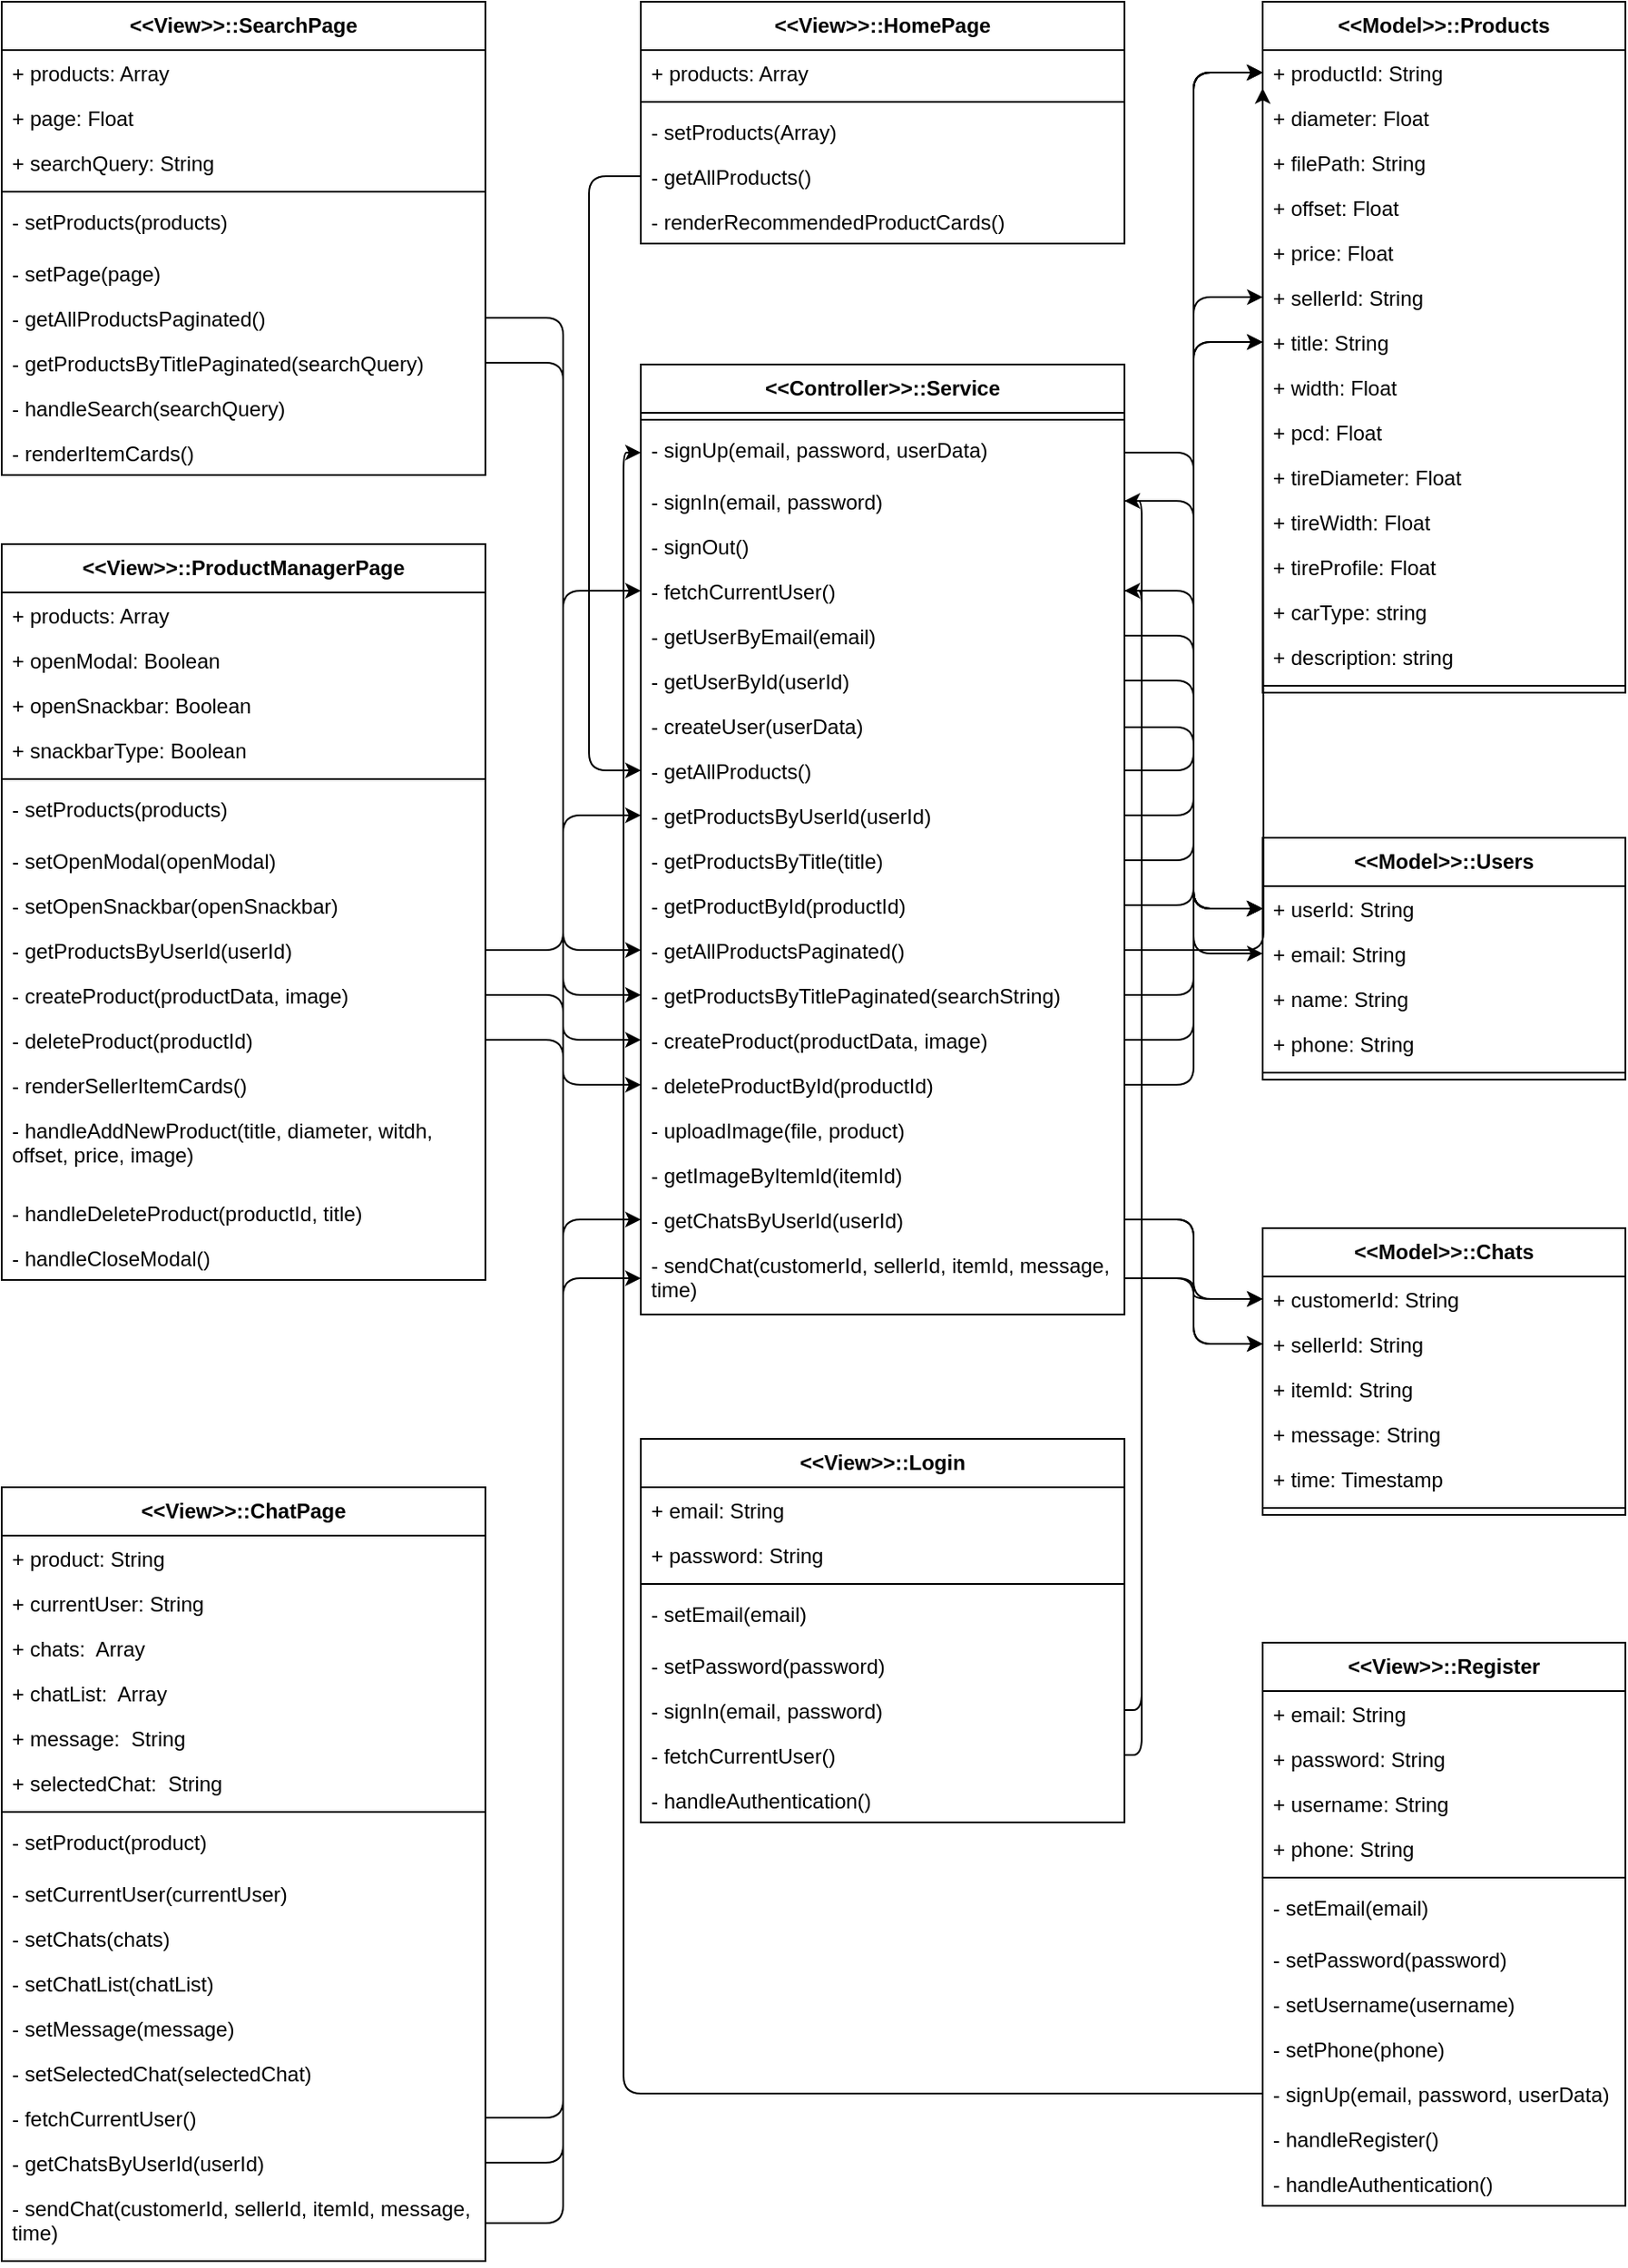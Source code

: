 <mxfile>
    <diagram id="fHHRIxtvxH6AeMiU-91O" name="Page-1">
        <mxGraphModel dx="1317" dy="739" grid="1" gridSize="10" guides="1" tooltips="1" connect="1" arrows="1" fold="1" page="1" pageScale="1" pageWidth="850" pageHeight="1100" math="0" shadow="0">
            <root>
                <mxCell id="0"/>
                <mxCell id="1" parent="0"/>
                <mxCell id="2" value="&lt;&lt;View&gt;&gt;::HomePage" style="swimlane;fontStyle=1;align=center;verticalAlign=top;childLayout=stackLayout;horizontal=1;startSize=28;horizontalStack=0;resizeParent=1;resizeParentMax=0;resizeLast=0;collapsible=1;marginBottom=0;autosize=1;container=1;resizeWidth=1;resizeHeight=1;" vertex="1" parent="1">
                    <mxGeometry x="-440" y="60" width="280" height="140" as="geometry">
                        <mxRectangle x="-810" y="250" width="90" height="26" as="alternateBounds"/>
                    </mxGeometry>
                </mxCell>
                <mxCell id="3" value="+ products: Array" style="text;strokeColor=none;fillColor=none;align=left;verticalAlign=top;spacingLeft=4;spacingRight=4;overflow=hidden;rotatable=0;points=[[0,0.5],[1,0.5]];portConstraint=eastwest;" vertex="1" parent="2">
                    <mxGeometry y="28" width="280" height="26" as="geometry"/>
                </mxCell>
                <mxCell id="4" value="" style="line;strokeWidth=1;fillColor=none;align=left;verticalAlign=middle;spacingTop=-1;spacingLeft=3;spacingRight=3;rotatable=0;labelPosition=right;points=[];portConstraint=eastwest;" vertex="1" parent="2">
                    <mxGeometry y="54" width="280" height="8" as="geometry"/>
                </mxCell>
                <mxCell id="5" value="- setProducts(Array)&#10;" style="text;strokeColor=none;fillColor=none;align=left;verticalAlign=top;spacingLeft=4;spacingRight=4;overflow=hidden;rotatable=0;points=[[0,0.5],[1,0.5]];portConstraint=eastwest;whiteSpace=wrap;imageHeight=24;snapToPoint=0;autosize=0;" vertex="1" parent="2">
                    <mxGeometry y="62" width="280" height="26" as="geometry"/>
                </mxCell>
                <mxCell id="6" value="- getAllProducts()" style="text;strokeColor=none;fillColor=none;align=left;verticalAlign=top;spacingLeft=4;spacingRight=4;overflow=hidden;rotatable=0;points=[[0,0.5],[1,0.5]];portConstraint=eastwest;whiteSpace=wrap;imageHeight=24;snapToPoint=0;autosize=0;" vertex="1" parent="2">
                    <mxGeometry y="88" width="280" height="26" as="geometry"/>
                </mxCell>
                <mxCell id="29" value="- renderRecommendedProductCards()" style="text;strokeColor=none;fillColor=none;align=left;verticalAlign=top;spacingLeft=4;spacingRight=4;overflow=hidden;rotatable=0;points=[[0,0.5],[1,0.5]];portConstraint=eastwest;whiteSpace=wrap;imageHeight=24;snapToPoint=0;autosize=0;" vertex="1" parent="2">
                    <mxGeometry y="114" width="280" height="26" as="geometry"/>
                </mxCell>
                <mxCell id="7" value="&lt;&lt;View&gt;&gt;::SearchPage" style="swimlane;fontStyle=1;align=center;verticalAlign=top;childLayout=stackLayout;horizontal=1;startSize=28;horizontalStack=0;resizeParent=1;resizeParentMax=0;resizeLast=0;collapsible=1;marginBottom=0;autosize=1;container=1;resizeWidth=1;resizeHeight=1;" vertex="1" parent="1">
                    <mxGeometry x="-810" y="60" width="280" height="274" as="geometry">
                        <mxRectangle x="-810" y="250" width="90" height="26" as="alternateBounds"/>
                    </mxGeometry>
                </mxCell>
                <mxCell id="8" value="+ products: Array" style="text;strokeColor=none;fillColor=none;align=left;verticalAlign=top;spacingLeft=4;spacingRight=4;overflow=hidden;rotatable=0;points=[[0,0.5],[1,0.5]];portConstraint=eastwest;" vertex="1" parent="7">
                    <mxGeometry y="28" width="280" height="26" as="geometry"/>
                </mxCell>
                <mxCell id="13" value="+ page: Float" style="text;strokeColor=none;fillColor=none;align=left;verticalAlign=top;spacingLeft=4;spacingRight=4;overflow=hidden;rotatable=0;points=[[0,0.5],[1,0.5]];portConstraint=eastwest;" vertex="1" parent="7">
                    <mxGeometry y="54" width="280" height="26" as="geometry"/>
                </mxCell>
                <mxCell id="14" value="+ searchQuery: String" style="text;strokeColor=none;fillColor=none;align=left;verticalAlign=top;spacingLeft=4;spacingRight=4;overflow=hidden;rotatable=0;points=[[0,0.5],[1,0.5]];portConstraint=eastwest;" vertex="1" parent="7">
                    <mxGeometry y="80" width="280" height="26" as="geometry"/>
                </mxCell>
                <mxCell id="9" value="" style="line;strokeWidth=1;fillColor=none;align=left;verticalAlign=middle;spacingTop=-1;spacingLeft=3;spacingRight=3;rotatable=0;labelPosition=right;points=[];portConstraint=eastwest;" vertex="1" parent="7">
                    <mxGeometry y="106" width="280" height="8" as="geometry"/>
                </mxCell>
                <mxCell id="10" value="- setProducts(products)&#10;" style="text;strokeColor=none;fillColor=none;align=left;verticalAlign=top;spacingLeft=4;spacingRight=4;overflow=hidden;rotatable=0;points=[[0,0.5],[1,0.5]];portConstraint=eastwest;whiteSpace=wrap;imageHeight=24;snapToPoint=0;autosize=0;" vertex="1" parent="7">
                    <mxGeometry y="114" width="280" height="30" as="geometry"/>
                </mxCell>
                <mxCell id="11" value="- setPage(page)" style="text;strokeColor=none;fillColor=none;align=left;verticalAlign=top;spacingLeft=4;spacingRight=4;overflow=hidden;rotatable=0;points=[[0,0.5],[1,0.5]];portConstraint=eastwest;whiteSpace=wrap;imageHeight=24;snapToPoint=0;autosize=0;" vertex="1" parent="7">
                    <mxGeometry y="144" width="280" height="26" as="geometry"/>
                </mxCell>
                <mxCell id="15" value="- getAllProductsPaginated()" style="text;strokeColor=none;fillColor=none;align=left;verticalAlign=top;spacingLeft=4;spacingRight=4;overflow=hidden;rotatable=0;points=[[0,0.5],[1,0.5]];portConstraint=eastwest;whiteSpace=wrap;imageHeight=24;snapToPoint=0;autosize=0;" vertex="1" parent="7">
                    <mxGeometry y="170" width="280" height="26" as="geometry"/>
                </mxCell>
                <mxCell id="17" value="- getProductsByTitlePaginated(searchQuery)" style="text;strokeColor=none;fillColor=none;align=left;verticalAlign=top;spacingLeft=4;spacingRight=4;overflow=hidden;rotatable=0;points=[[0,0.5],[1,0.5]];portConstraint=eastwest;whiteSpace=wrap;imageHeight=24;snapToPoint=0;autosize=0;" vertex="1" parent="7">
                    <mxGeometry y="196" width="280" height="26" as="geometry"/>
                </mxCell>
                <mxCell id="30" value="- handleSearch(searchQuery)" style="text;strokeColor=none;fillColor=none;align=left;verticalAlign=top;spacingLeft=4;spacingRight=4;overflow=hidden;rotatable=0;points=[[0,0.5],[1,0.5]];portConstraint=eastwest;whiteSpace=wrap;imageHeight=24;snapToPoint=0;autosize=0;" vertex="1" parent="7">
                    <mxGeometry y="222" width="280" height="26" as="geometry"/>
                </mxCell>
                <mxCell id="31" value="- renderItemCards()" style="text;strokeColor=none;fillColor=none;align=left;verticalAlign=top;spacingLeft=4;spacingRight=4;overflow=hidden;rotatable=0;points=[[0,0.5],[1,0.5]];portConstraint=eastwest;whiteSpace=wrap;imageHeight=24;snapToPoint=0;autosize=0;" vertex="1" parent="7">
                    <mxGeometry y="248" width="280" height="26" as="geometry"/>
                </mxCell>
                <mxCell id="18" value="&lt;&lt;View&gt;&gt;::ProductManagerPage" style="swimlane;fontStyle=1;align=center;verticalAlign=top;childLayout=stackLayout;horizontal=1;startSize=28;horizontalStack=0;resizeParent=1;resizeParentMax=0;resizeLast=0;collapsible=1;marginBottom=0;autosize=1;container=1;resizeWidth=1;resizeHeight=1;" vertex="1" parent="1">
                    <mxGeometry x="-810" y="374" width="280" height="426" as="geometry">
                        <mxRectangle x="-810" y="250" width="90" height="26" as="alternateBounds"/>
                    </mxGeometry>
                </mxCell>
                <mxCell id="19" value="+ products: Array" style="text;strokeColor=none;fillColor=none;align=left;verticalAlign=top;spacingLeft=4;spacingRight=4;overflow=hidden;rotatable=0;points=[[0,0.5],[1,0.5]];portConstraint=eastwest;" vertex="1" parent="18">
                    <mxGeometry y="28" width="280" height="26" as="geometry"/>
                </mxCell>
                <mxCell id="20" value="+ openModal: Boolean" style="text;strokeColor=none;fillColor=none;align=left;verticalAlign=top;spacingLeft=4;spacingRight=4;overflow=hidden;rotatable=0;points=[[0,0.5],[1,0.5]];portConstraint=eastwest;" vertex="1" parent="18">
                    <mxGeometry y="54" width="280" height="26" as="geometry"/>
                </mxCell>
                <mxCell id="21" value="+ openSnackbar: Boolean" style="text;strokeColor=none;fillColor=none;align=left;verticalAlign=top;spacingLeft=4;spacingRight=4;overflow=hidden;rotatable=0;points=[[0,0.5],[1,0.5]];portConstraint=eastwest;" vertex="1" parent="18">
                    <mxGeometry y="80" width="280" height="26" as="geometry"/>
                </mxCell>
                <mxCell id="28" value="+ snackbarType: Boolean" style="text;strokeColor=none;fillColor=none;align=left;verticalAlign=top;spacingLeft=4;spacingRight=4;overflow=hidden;rotatable=0;points=[[0,0.5],[1,0.5]];portConstraint=eastwest;" vertex="1" parent="18">
                    <mxGeometry y="106" width="280" height="26" as="geometry"/>
                </mxCell>
                <mxCell id="22" value="" style="line;strokeWidth=1;fillColor=none;align=left;verticalAlign=middle;spacingTop=-1;spacingLeft=3;spacingRight=3;rotatable=0;labelPosition=right;points=[];portConstraint=eastwest;" vertex="1" parent="18">
                    <mxGeometry y="132" width="280" height="8" as="geometry"/>
                </mxCell>
                <mxCell id="23" value="- setProducts(products)&#10;" style="text;strokeColor=none;fillColor=none;align=left;verticalAlign=top;spacingLeft=4;spacingRight=4;overflow=hidden;rotatable=0;points=[[0,0.5],[1,0.5]];portConstraint=eastwest;whiteSpace=wrap;imageHeight=24;snapToPoint=0;autosize=0;" vertex="1" parent="18">
                    <mxGeometry y="140" width="280" height="30" as="geometry"/>
                </mxCell>
                <mxCell id="24" value="- setOpenModal(openModal)" style="text;strokeColor=none;fillColor=none;align=left;verticalAlign=top;spacingLeft=4;spacingRight=4;overflow=hidden;rotatable=0;points=[[0,0.5],[1,0.5]];portConstraint=eastwest;whiteSpace=wrap;imageHeight=24;snapToPoint=0;autosize=0;" vertex="1" parent="18">
                    <mxGeometry y="170" width="280" height="26" as="geometry"/>
                </mxCell>
                <mxCell id="25" value="- setOpenSnackbar(openSnackbar)" style="text;strokeColor=none;fillColor=none;align=left;verticalAlign=top;spacingLeft=4;spacingRight=4;overflow=hidden;rotatable=0;points=[[0,0.5],[1,0.5]];portConstraint=eastwest;whiteSpace=wrap;imageHeight=24;snapToPoint=0;autosize=0;" vertex="1" parent="18">
                    <mxGeometry y="196" width="280" height="26" as="geometry"/>
                </mxCell>
                <mxCell id="26" value="- getProductsByUserId(userId)" style="text;strokeColor=none;fillColor=none;align=left;verticalAlign=top;spacingLeft=4;spacingRight=4;overflow=hidden;rotatable=0;points=[[0,0.5],[1,0.5]];portConstraint=eastwest;whiteSpace=wrap;imageHeight=24;snapToPoint=0;autosize=0;" vertex="1" parent="18">
                    <mxGeometry y="222" width="280" height="26" as="geometry"/>
                </mxCell>
                <mxCell id="35" value="- createProduct(productData, image)" style="text;strokeColor=none;fillColor=none;align=left;verticalAlign=top;spacingLeft=4;spacingRight=4;overflow=hidden;rotatable=0;points=[[0,0.5],[1,0.5]];portConstraint=eastwest;whiteSpace=wrap;imageHeight=24;snapToPoint=0;autosize=0;" vertex="1" parent="18">
                    <mxGeometry y="248" width="280" height="26" as="geometry"/>
                </mxCell>
                <mxCell id="36" value="- deleteProduct(productId)" style="text;strokeColor=none;fillColor=none;align=left;verticalAlign=top;spacingLeft=4;spacingRight=4;overflow=hidden;rotatable=0;points=[[0,0.5],[1,0.5]];portConstraint=eastwest;whiteSpace=wrap;imageHeight=24;snapToPoint=0;autosize=0;" vertex="1" parent="18">
                    <mxGeometry y="274" width="280" height="26" as="geometry"/>
                </mxCell>
                <mxCell id="32" value="- renderSellerItemCards()" style="text;strokeColor=none;fillColor=none;align=left;verticalAlign=top;spacingLeft=4;spacingRight=4;overflow=hidden;rotatable=0;points=[[0,0.5],[1,0.5]];portConstraint=eastwest;whiteSpace=wrap;imageHeight=24;snapToPoint=0;autosize=0;" vertex="1" parent="18">
                    <mxGeometry y="300" width="280" height="26" as="geometry"/>
                </mxCell>
                <mxCell id="33" value="- handleAddNewProduct(title, diameter, witdh, offset, price, image)" style="text;strokeColor=none;fillColor=none;align=left;verticalAlign=top;spacingLeft=4;spacingRight=4;overflow=hidden;rotatable=0;points=[[0,0.5],[1,0.5]];portConstraint=eastwest;whiteSpace=wrap;imageHeight=24;snapToPoint=0;autosize=0;" vertex="1" parent="18">
                    <mxGeometry y="326" width="280" height="48" as="geometry"/>
                </mxCell>
                <mxCell id="34" value="- handleDeleteProduct(productId, title)" style="text;strokeColor=none;fillColor=none;align=left;verticalAlign=top;spacingLeft=4;spacingRight=4;overflow=hidden;rotatable=0;points=[[0,0.5],[1,0.5]];portConstraint=eastwest;whiteSpace=wrap;imageHeight=24;snapToPoint=0;autosize=0;" vertex="1" parent="18">
                    <mxGeometry y="374" width="280" height="26" as="geometry"/>
                </mxCell>
                <mxCell id="37" value="- handleCloseModal()" style="text;strokeColor=none;fillColor=none;align=left;verticalAlign=top;spacingLeft=4;spacingRight=4;overflow=hidden;rotatable=0;points=[[0,0.5],[1,0.5]];portConstraint=eastwest;whiteSpace=wrap;imageHeight=24;snapToPoint=0;autosize=0;" vertex="1" parent="18">
                    <mxGeometry y="400" width="280" height="26" as="geometry"/>
                </mxCell>
                <mxCell id="38" value="&lt;&lt;View&gt;&gt;::Login" style="swimlane;fontStyle=1;align=center;verticalAlign=top;childLayout=stackLayout;horizontal=1;startSize=28;horizontalStack=0;resizeParent=1;resizeParentMax=0;resizeLast=0;collapsible=1;marginBottom=0;autosize=1;container=1;resizeWidth=1;resizeHeight=1;" vertex="1" parent="1">
                    <mxGeometry x="-440" y="892" width="280" height="222" as="geometry">
                        <mxRectangle x="-810" y="250" width="90" height="26" as="alternateBounds"/>
                    </mxGeometry>
                </mxCell>
                <mxCell id="39" value="+ email: String" style="text;strokeColor=none;fillColor=none;align=left;verticalAlign=top;spacingLeft=4;spacingRight=4;overflow=hidden;rotatable=0;points=[[0,0.5],[1,0.5]];portConstraint=eastwest;" vertex="1" parent="38">
                    <mxGeometry y="28" width="280" height="26" as="geometry"/>
                </mxCell>
                <mxCell id="40" value="+ password: String" style="text;strokeColor=none;fillColor=none;align=left;verticalAlign=top;spacingLeft=4;spacingRight=4;overflow=hidden;rotatable=0;points=[[0,0.5],[1,0.5]];portConstraint=eastwest;" vertex="1" parent="38">
                    <mxGeometry y="54" width="280" height="26" as="geometry"/>
                </mxCell>
                <mxCell id="44" value="" style="line;strokeWidth=1;fillColor=none;align=left;verticalAlign=middle;spacingTop=-1;spacingLeft=3;spacingRight=3;rotatable=0;labelPosition=right;points=[];portConstraint=eastwest;" vertex="1" parent="38">
                    <mxGeometry y="80" width="280" height="8" as="geometry"/>
                </mxCell>
                <mxCell id="45" value="- setEmail(email)&#10;" style="text;strokeColor=none;fillColor=none;align=left;verticalAlign=top;spacingLeft=4;spacingRight=4;overflow=hidden;rotatable=0;points=[[0,0.5],[1,0.5]];portConstraint=eastwest;whiteSpace=wrap;imageHeight=24;snapToPoint=0;autosize=0;" vertex="1" parent="38">
                    <mxGeometry y="88" width="280" height="30" as="geometry"/>
                </mxCell>
                <mxCell id="46" value="- setPassword(password)" style="text;strokeColor=none;fillColor=none;align=left;verticalAlign=top;spacingLeft=4;spacingRight=4;overflow=hidden;rotatable=0;points=[[0,0.5],[1,0.5]];portConstraint=eastwest;whiteSpace=wrap;imageHeight=24;snapToPoint=0;autosize=0;" vertex="1" parent="38">
                    <mxGeometry y="118" width="280" height="26" as="geometry"/>
                </mxCell>
                <mxCell id="47" value="- signIn(email, password)" style="text;strokeColor=none;fillColor=none;align=left;verticalAlign=top;spacingLeft=4;spacingRight=4;overflow=hidden;rotatable=0;points=[[0,0.5],[1,0.5]];portConstraint=eastwest;whiteSpace=wrap;imageHeight=24;snapToPoint=0;autosize=0;" vertex="1" parent="38">
                    <mxGeometry y="144" width="280" height="26" as="geometry"/>
                </mxCell>
                <mxCell id="48" value="- fetchCurrentUser()" style="text;strokeColor=none;fillColor=none;align=left;verticalAlign=top;spacingLeft=4;spacingRight=4;overflow=hidden;rotatable=0;points=[[0,0.5],[1,0.5]];portConstraint=eastwest;whiteSpace=wrap;imageHeight=24;snapToPoint=0;autosize=0;" vertex="1" parent="38">
                    <mxGeometry y="170" width="280" height="26" as="geometry"/>
                </mxCell>
                <mxCell id="49" value="- handleAuthentication()" style="text;strokeColor=none;fillColor=none;align=left;verticalAlign=top;spacingLeft=4;spacingRight=4;overflow=hidden;rotatable=0;points=[[0,0.5],[1,0.5]];portConstraint=eastwest;whiteSpace=wrap;imageHeight=24;snapToPoint=0;autosize=0;" vertex="1" parent="38">
                    <mxGeometry y="196" width="280" height="26" as="geometry"/>
                </mxCell>
                <mxCell id="55" value="&lt;&lt;View&gt;&gt;::Register" style="swimlane;fontStyle=1;align=center;verticalAlign=top;childLayout=stackLayout;horizontal=1;startSize=28;horizontalStack=0;resizeParent=1;resizeParentMax=0;resizeLast=0;collapsible=1;marginBottom=0;autosize=1;container=1;resizeWidth=1;resizeHeight=1;" vertex="1" parent="1">
                    <mxGeometry x="-80" y="1010" width="210" height="326" as="geometry">
                        <mxRectangle x="-810" y="250" width="90" height="26" as="alternateBounds"/>
                    </mxGeometry>
                </mxCell>
                <mxCell id="56" value="+ email: String" style="text;strokeColor=none;fillColor=none;align=left;verticalAlign=top;spacingLeft=4;spacingRight=4;overflow=hidden;rotatable=0;points=[[0,0.5],[1,0.5]];portConstraint=eastwest;" vertex="1" parent="55">
                    <mxGeometry y="28" width="210" height="26" as="geometry"/>
                </mxCell>
                <mxCell id="57" value="+ password: String" style="text;strokeColor=none;fillColor=none;align=left;verticalAlign=top;spacingLeft=4;spacingRight=4;overflow=hidden;rotatable=0;points=[[0,0.5],[1,0.5]];portConstraint=eastwest;" vertex="1" parent="55">
                    <mxGeometry y="54" width="210" height="26" as="geometry"/>
                </mxCell>
                <mxCell id="64" value="+ username: String" style="text;strokeColor=none;fillColor=none;align=left;verticalAlign=top;spacingLeft=4;spacingRight=4;overflow=hidden;rotatable=0;points=[[0,0.5],[1,0.5]];portConstraint=eastwest;" vertex="1" parent="55">
                    <mxGeometry y="80" width="210" height="26" as="geometry"/>
                </mxCell>
                <mxCell id="65" value="+ phone: String" style="text;strokeColor=none;fillColor=none;align=left;verticalAlign=top;spacingLeft=4;spacingRight=4;overflow=hidden;rotatable=0;points=[[0,0.5],[1,0.5]];portConstraint=eastwest;" vertex="1" parent="55">
                    <mxGeometry y="106" width="210" height="26" as="geometry"/>
                </mxCell>
                <mxCell id="58" value="" style="line;strokeWidth=1;fillColor=none;align=left;verticalAlign=middle;spacingTop=-1;spacingLeft=3;spacingRight=3;rotatable=0;labelPosition=right;points=[];portConstraint=eastwest;" vertex="1" parent="55">
                    <mxGeometry y="132" width="210" height="8" as="geometry"/>
                </mxCell>
                <mxCell id="59" value="- setEmail(email)&#10;" style="text;strokeColor=none;fillColor=none;align=left;verticalAlign=top;spacingLeft=4;spacingRight=4;overflow=hidden;rotatable=0;points=[[0,0.5],[1,0.5]];portConstraint=eastwest;whiteSpace=wrap;imageHeight=24;snapToPoint=0;autosize=0;" vertex="1" parent="55">
                    <mxGeometry y="140" width="210" height="30" as="geometry"/>
                </mxCell>
                <mxCell id="60" value="- setPassword(password)" style="text;strokeColor=none;fillColor=none;align=left;verticalAlign=top;spacingLeft=4;spacingRight=4;overflow=hidden;rotatable=0;points=[[0,0.5],[1,0.5]];portConstraint=eastwest;whiteSpace=wrap;imageHeight=24;snapToPoint=0;autosize=0;" vertex="1" parent="55">
                    <mxGeometry y="170" width="210" height="26" as="geometry"/>
                </mxCell>
                <mxCell id="66" value="- setUsername(username)" style="text;strokeColor=none;fillColor=none;align=left;verticalAlign=top;spacingLeft=4;spacingRight=4;overflow=hidden;rotatable=0;points=[[0,0.5],[1,0.5]];portConstraint=eastwest;whiteSpace=wrap;imageHeight=24;snapToPoint=0;autosize=0;" vertex="1" parent="55">
                    <mxGeometry y="196" width="210" height="26" as="geometry"/>
                </mxCell>
                <mxCell id="67" value="- setPhone(phone)" style="text;strokeColor=none;fillColor=none;align=left;verticalAlign=top;spacingLeft=4;spacingRight=4;overflow=hidden;rotatable=0;points=[[0,0.5],[1,0.5]];portConstraint=eastwest;whiteSpace=wrap;imageHeight=24;snapToPoint=0;autosize=0;" vertex="1" parent="55">
                    <mxGeometry y="222" width="210" height="26" as="geometry"/>
                </mxCell>
                <mxCell id="61" value="- signUp(email, password, userData)" style="text;strokeColor=none;fillColor=none;align=left;verticalAlign=top;spacingLeft=4;spacingRight=4;overflow=hidden;rotatable=0;points=[[0,0.5],[1,0.5]];portConstraint=eastwest;whiteSpace=wrap;imageHeight=24;snapToPoint=0;autosize=0;" vertex="1" parent="55">
                    <mxGeometry y="248" width="210" height="26" as="geometry"/>
                </mxCell>
                <mxCell id="62" value="- handleRegister()" style="text;strokeColor=none;fillColor=none;align=left;verticalAlign=top;spacingLeft=4;spacingRight=4;overflow=hidden;rotatable=0;points=[[0,0.5],[1,0.5]];portConstraint=eastwest;whiteSpace=wrap;imageHeight=24;snapToPoint=0;autosize=0;" vertex="1" parent="55">
                    <mxGeometry y="274" width="210" height="26" as="geometry"/>
                </mxCell>
                <mxCell id="63" value="- handleAuthentication()" style="text;strokeColor=none;fillColor=none;align=left;verticalAlign=top;spacingLeft=4;spacingRight=4;overflow=hidden;rotatable=0;points=[[0,0.5],[1,0.5]];portConstraint=eastwest;whiteSpace=wrap;imageHeight=24;snapToPoint=0;autosize=0;" vertex="1" parent="55">
                    <mxGeometry y="300" width="210" height="26" as="geometry"/>
                </mxCell>
                <mxCell id="68" value="&lt;&lt;Controller&gt;&gt;::Service" style="swimlane;fontStyle=1;align=center;verticalAlign=top;childLayout=stackLayout;horizontal=1;startSize=28;horizontalStack=0;resizeParent=1;resizeParentMax=0;resizeLast=0;collapsible=1;marginBottom=0;autosize=1;container=1;resizeWidth=1;resizeHeight=1;" vertex="1" parent="1">
                    <mxGeometry x="-440" y="270" width="280" height="550" as="geometry">
                        <mxRectangle x="-810" y="250" width="90" height="26" as="alternateBounds"/>
                    </mxGeometry>
                </mxCell>
                <mxCell id="74" value="" style="line;strokeWidth=1;fillColor=none;align=left;verticalAlign=middle;spacingTop=-1;spacingLeft=3;spacingRight=3;rotatable=0;labelPosition=right;points=[];portConstraint=eastwest;" vertex="1" parent="68">
                    <mxGeometry y="28" width="280" height="8" as="geometry"/>
                </mxCell>
                <mxCell id="75" value="- signUp(email, password, userData)&#10;" style="text;strokeColor=none;fillColor=none;align=left;verticalAlign=top;spacingLeft=4;spacingRight=4;overflow=hidden;rotatable=0;points=[[0,0.5],[1,0.5]];portConstraint=eastwest;whiteSpace=wrap;imageHeight=24;snapToPoint=0;autosize=0;" vertex="1" parent="68">
                    <mxGeometry y="36" width="280" height="30" as="geometry"/>
                </mxCell>
                <mxCell id="76" value="- signIn(email, password)" style="text;strokeColor=none;fillColor=none;align=left;verticalAlign=top;spacingLeft=4;spacingRight=4;overflow=hidden;rotatable=0;points=[[0,0.5],[1,0.5]];portConstraint=eastwest;whiteSpace=wrap;imageHeight=24;snapToPoint=0;autosize=0;" vertex="1" parent="68">
                    <mxGeometry y="66" width="280" height="26" as="geometry"/>
                </mxCell>
                <mxCell id="77" value="- signOut()" style="text;strokeColor=none;fillColor=none;align=left;verticalAlign=top;spacingLeft=4;spacingRight=4;overflow=hidden;rotatable=0;points=[[0,0.5],[1,0.5]];portConstraint=eastwest;whiteSpace=wrap;imageHeight=24;snapToPoint=0;autosize=0;" vertex="1" parent="68">
                    <mxGeometry y="92" width="280" height="26" as="geometry"/>
                </mxCell>
                <mxCell id="78" value="- fetchCurrentUser()" style="text;strokeColor=none;fillColor=none;align=left;verticalAlign=top;spacingLeft=4;spacingRight=4;overflow=hidden;rotatable=0;points=[[0,0.5],[1,0.5]];portConstraint=eastwest;whiteSpace=wrap;imageHeight=24;snapToPoint=0;autosize=0;" vertex="1" parent="68">
                    <mxGeometry y="118" width="280" height="26" as="geometry"/>
                </mxCell>
                <mxCell id="79" value="- getUserByEmail(email)" style="text;strokeColor=none;fillColor=none;align=left;verticalAlign=top;spacingLeft=4;spacingRight=4;overflow=hidden;rotatable=0;points=[[0,0.5],[1,0.5]];portConstraint=eastwest;whiteSpace=wrap;imageHeight=24;snapToPoint=0;autosize=0;" vertex="1" parent="68">
                    <mxGeometry y="144" width="280" height="26" as="geometry"/>
                </mxCell>
                <mxCell id="80" value="- getUserById(userId)" style="text;strokeColor=none;fillColor=none;align=left;verticalAlign=top;spacingLeft=4;spacingRight=4;overflow=hidden;rotatable=0;points=[[0,0.5],[1,0.5]];portConstraint=eastwest;whiteSpace=wrap;imageHeight=24;snapToPoint=0;autosize=0;" vertex="1" parent="68">
                    <mxGeometry y="170" width="280" height="26" as="geometry"/>
                </mxCell>
                <mxCell id="81" value="- createUser(userData)" style="text;strokeColor=none;fillColor=none;align=left;verticalAlign=top;spacingLeft=4;spacingRight=4;overflow=hidden;rotatable=0;points=[[0,0.5],[1,0.5]];portConstraint=eastwest;whiteSpace=wrap;imageHeight=24;snapToPoint=0;autosize=0;" vertex="1" parent="68">
                    <mxGeometry y="196" width="280" height="26" as="geometry"/>
                </mxCell>
                <mxCell id="82" value="- getAllProducts()" style="text;strokeColor=none;fillColor=none;align=left;verticalAlign=top;spacingLeft=4;spacingRight=4;overflow=hidden;rotatable=0;points=[[0,0.5],[1,0.5]];portConstraint=eastwest;whiteSpace=wrap;imageHeight=24;snapToPoint=0;autosize=0;" vertex="1" parent="68">
                    <mxGeometry y="222" width="280" height="26" as="geometry"/>
                </mxCell>
                <mxCell id="83" value="- getProductsByUserId(userId)" style="text;strokeColor=none;fillColor=none;align=left;verticalAlign=top;spacingLeft=4;spacingRight=4;overflow=hidden;rotatable=0;points=[[0,0.5],[1,0.5]];portConstraint=eastwest;whiteSpace=wrap;imageHeight=24;snapToPoint=0;autosize=0;" vertex="1" parent="68">
                    <mxGeometry y="248" width="280" height="26" as="geometry"/>
                </mxCell>
                <mxCell id="84" value="- getProductsByTitle(title)" style="text;strokeColor=none;fillColor=none;align=left;verticalAlign=top;spacingLeft=4;spacingRight=4;overflow=hidden;rotatable=0;points=[[0,0.5],[1,0.5]];portConstraint=eastwest;whiteSpace=wrap;imageHeight=24;snapToPoint=0;autosize=0;" vertex="1" parent="68">
                    <mxGeometry y="274" width="280" height="26" as="geometry"/>
                </mxCell>
                <mxCell id="85" value="- getProductById(productId)" style="text;strokeColor=none;fillColor=none;align=left;verticalAlign=top;spacingLeft=4;spacingRight=4;overflow=hidden;rotatable=0;points=[[0,0.5],[1,0.5]];portConstraint=eastwest;whiteSpace=wrap;imageHeight=24;snapToPoint=0;autosize=0;" vertex="1" parent="68">
                    <mxGeometry y="300" width="280" height="26" as="geometry"/>
                </mxCell>
                <mxCell id="86" value="- getAllProductsPaginated()" style="text;strokeColor=none;fillColor=none;align=left;verticalAlign=top;spacingLeft=4;spacingRight=4;overflow=hidden;rotatable=0;points=[[0,0.5],[1,0.5]];portConstraint=eastwest;whiteSpace=wrap;imageHeight=24;snapToPoint=0;autosize=0;" vertex="1" parent="68">
                    <mxGeometry y="326" width="280" height="26" as="geometry"/>
                </mxCell>
                <mxCell id="87" value="- getProductsByTitlePaginated(searchString)" style="text;strokeColor=none;fillColor=none;align=left;verticalAlign=top;spacingLeft=4;spacingRight=4;overflow=hidden;rotatable=0;points=[[0,0.5],[1,0.5]];portConstraint=eastwest;whiteSpace=wrap;imageHeight=24;snapToPoint=0;autosize=0;" vertex="1" parent="68">
                    <mxGeometry y="352" width="280" height="26" as="geometry"/>
                </mxCell>
                <mxCell id="88" value="- createProduct(productData, image)" style="text;strokeColor=none;fillColor=none;align=left;verticalAlign=top;spacingLeft=4;spacingRight=4;overflow=hidden;rotatable=0;points=[[0,0.5],[1,0.5]];portConstraint=eastwest;whiteSpace=wrap;imageHeight=24;snapToPoint=0;autosize=0;" vertex="1" parent="68">
                    <mxGeometry y="378" width="280" height="26" as="geometry"/>
                </mxCell>
                <mxCell id="89" value="- deleteProductById(productId)" style="text;strokeColor=none;fillColor=none;align=left;verticalAlign=top;spacingLeft=4;spacingRight=4;overflow=hidden;rotatable=0;points=[[0,0.5],[1,0.5]];portConstraint=eastwest;whiteSpace=wrap;imageHeight=24;snapToPoint=0;autosize=0;" vertex="1" parent="68">
                    <mxGeometry y="404" width="280" height="26" as="geometry"/>
                </mxCell>
                <mxCell id="90" value="- uploadImage(file, product)" style="text;strokeColor=none;fillColor=none;align=left;verticalAlign=top;spacingLeft=4;spacingRight=4;overflow=hidden;rotatable=0;points=[[0,0.5],[1,0.5]];portConstraint=eastwest;whiteSpace=wrap;imageHeight=24;snapToPoint=0;autosize=0;" vertex="1" parent="68">
                    <mxGeometry y="430" width="280" height="26" as="geometry"/>
                </mxCell>
                <mxCell id="91" value="- getImageByItemId(itemId)" style="text;strokeColor=none;fillColor=none;align=left;verticalAlign=top;spacingLeft=4;spacingRight=4;overflow=hidden;rotatable=0;points=[[0,0.5],[1,0.5]];portConstraint=eastwest;whiteSpace=wrap;imageHeight=24;snapToPoint=0;autosize=0;" vertex="1" parent="68">
                    <mxGeometry y="456" width="280" height="26" as="geometry"/>
                </mxCell>
                <mxCell id="125" value="- getChatsByUserId(userId)" style="text;strokeColor=none;fillColor=none;align=left;verticalAlign=top;spacingLeft=4;spacingRight=4;overflow=hidden;rotatable=0;points=[[0,0.5],[1,0.5]];portConstraint=eastwest;whiteSpace=wrap;imageHeight=24;snapToPoint=0;autosize=0;" vertex="1" parent="68">
                    <mxGeometry y="482" width="280" height="26" as="geometry"/>
                </mxCell>
                <mxCell id="162" value="- sendChat(customerId, sellerId, itemId, message, time)" style="text;strokeColor=none;fillColor=none;align=left;verticalAlign=top;spacingLeft=4;spacingRight=4;overflow=hidden;rotatable=0;points=[[0,0.5],[1,0.5]];portConstraint=eastwest;whiteSpace=wrap;imageHeight=24;snapToPoint=0;autosize=0;" vertex="1" parent="68">
                    <mxGeometry y="508" width="280" height="42" as="geometry"/>
                </mxCell>
                <mxCell id="94" value="&lt;&lt;Model&gt;&gt;::Products" style="swimlane;fontStyle=1;align=center;verticalAlign=top;childLayout=stackLayout;horizontal=1;startSize=28;horizontalStack=0;resizeParent=1;resizeParentMax=0;resizeLast=0;collapsible=1;marginBottom=0;autosize=1;container=1;resizeWidth=1;resizeHeight=1;" vertex="1" parent="1">
                    <mxGeometry x="-80" y="60" width="210" height="400" as="geometry">
                        <mxRectangle x="-810" y="250" width="90" height="26" as="alternateBounds"/>
                    </mxGeometry>
                </mxCell>
                <mxCell id="95" value="+ productId: String" style="text;strokeColor=none;fillColor=none;align=left;verticalAlign=top;spacingLeft=4;spacingRight=4;overflow=hidden;rotatable=0;points=[[0,0.5],[1,0.5]];portConstraint=eastwest;" vertex="1" parent="94">
                    <mxGeometry y="28" width="210" height="26" as="geometry"/>
                </mxCell>
                <mxCell id="102" value="+ diameter: Float" style="text;strokeColor=none;fillColor=none;align=left;verticalAlign=top;spacingLeft=4;spacingRight=4;overflow=hidden;rotatable=0;points=[[0,0.5],[1,0.5]];portConstraint=eastwest;" vertex="1" parent="94">
                    <mxGeometry y="54" width="210" height="26" as="geometry"/>
                </mxCell>
                <mxCell id="101" value="+ filePath: String" style="text;strokeColor=none;fillColor=none;align=left;verticalAlign=top;spacingLeft=4;spacingRight=4;overflow=hidden;rotatable=0;points=[[0,0.5],[1,0.5]];portConstraint=eastwest;" vertex="1" parent="94">
                    <mxGeometry y="80" width="210" height="26" as="geometry"/>
                </mxCell>
                <mxCell id="103" value="+ offset: Float" style="text;strokeColor=none;fillColor=none;align=left;verticalAlign=top;spacingLeft=4;spacingRight=4;overflow=hidden;rotatable=0;points=[[0,0.5],[1,0.5]];portConstraint=eastwest;" vertex="1" parent="94">
                    <mxGeometry y="106" width="210" height="26" as="geometry"/>
                </mxCell>
                <mxCell id="104" value="+ price: Float" style="text;strokeColor=none;fillColor=none;align=left;verticalAlign=top;spacingLeft=4;spacingRight=4;overflow=hidden;rotatable=0;points=[[0,0.5],[1,0.5]];portConstraint=eastwest;" vertex="1" parent="94">
                    <mxGeometry y="132" width="210" height="26" as="geometry"/>
                </mxCell>
                <mxCell id="105" value="+ sellerId: String" style="text;strokeColor=none;fillColor=none;align=left;verticalAlign=top;spacingLeft=4;spacingRight=4;overflow=hidden;rotatable=0;points=[[0,0.5],[1,0.5]];portConstraint=eastwest;" vertex="1" parent="94">
                    <mxGeometry y="158" width="210" height="26" as="geometry"/>
                </mxCell>
                <mxCell id="106" value="+ title: String" style="text;strokeColor=none;fillColor=none;align=left;verticalAlign=top;spacingLeft=4;spacingRight=4;overflow=hidden;rotatable=0;points=[[0,0.5],[1,0.5]];portConstraint=eastwest;" vertex="1" parent="94">
                    <mxGeometry y="184" width="210" height="26" as="geometry"/>
                </mxCell>
                <mxCell id="107" value="+ width: Float" style="text;strokeColor=none;fillColor=none;align=left;verticalAlign=top;spacingLeft=4;spacingRight=4;overflow=hidden;rotatable=0;points=[[0,0.5],[1,0.5]];portConstraint=eastwest;" vertex="1" parent="94">
                    <mxGeometry y="210" width="210" height="26" as="geometry"/>
                </mxCell>
                <mxCell id="145" value="+ pcd: Float" style="text;strokeColor=none;fillColor=none;align=left;verticalAlign=top;spacingLeft=4;spacingRight=4;overflow=hidden;rotatable=0;points=[[0,0.5],[1,0.5]];portConstraint=eastwest;" vertex="1" parent="94">
                    <mxGeometry y="236" width="210" height="26" as="geometry"/>
                </mxCell>
                <mxCell id="146" value="+ tireDiameter: Float" style="text;strokeColor=none;fillColor=none;align=left;verticalAlign=top;spacingLeft=4;spacingRight=4;overflow=hidden;rotatable=0;points=[[0,0.5],[1,0.5]];portConstraint=eastwest;" vertex="1" parent="94">
                    <mxGeometry y="262" width="210" height="26" as="geometry"/>
                </mxCell>
                <mxCell id="147" value="+ tireWidth: Float" style="text;strokeColor=none;fillColor=none;align=left;verticalAlign=top;spacingLeft=4;spacingRight=4;overflow=hidden;rotatable=0;points=[[0,0.5],[1,0.5]];portConstraint=eastwest;" vertex="1" parent="94">
                    <mxGeometry y="288" width="210" height="26" as="geometry"/>
                </mxCell>
                <mxCell id="148" value="+ tireProfile: Float" style="text;strokeColor=none;fillColor=none;align=left;verticalAlign=top;spacingLeft=4;spacingRight=4;overflow=hidden;rotatable=0;points=[[0,0.5],[1,0.5]];portConstraint=eastwest;" vertex="1" parent="94">
                    <mxGeometry y="314" width="210" height="26" as="geometry"/>
                </mxCell>
                <mxCell id="149" value="+ carType: string" style="text;strokeColor=none;fillColor=none;align=left;verticalAlign=top;spacingLeft=4;spacingRight=4;overflow=hidden;rotatable=0;points=[[0,0.5],[1,0.5]];portConstraint=eastwest;" vertex="1" parent="94">
                    <mxGeometry y="340" width="210" height="26" as="geometry"/>
                </mxCell>
                <mxCell id="154" value="+ description: string" style="text;strokeColor=none;fillColor=none;align=left;verticalAlign=top;spacingLeft=4;spacingRight=4;overflow=hidden;rotatable=0;points=[[0,0.5],[1,0.5]];portConstraint=eastwest;" vertex="1" parent="94">
                    <mxGeometry y="366" width="210" height="26" as="geometry"/>
                </mxCell>
                <mxCell id="96" value="" style="line;strokeWidth=1;fillColor=none;align=left;verticalAlign=middle;spacingTop=-1;spacingLeft=3;spacingRight=3;rotatable=0;labelPosition=right;points=[];portConstraint=eastwest;" vertex="1" parent="94">
                    <mxGeometry y="392" width="210" height="8" as="geometry"/>
                </mxCell>
                <mxCell id="108" value="&lt;&lt;Model&gt;&gt;::Users" style="swimlane;fontStyle=1;align=center;verticalAlign=top;childLayout=stackLayout;horizontal=1;startSize=28;horizontalStack=0;resizeParent=1;resizeParentMax=0;resizeLast=0;collapsible=1;marginBottom=0;autosize=1;container=1;resizeWidth=1;resizeHeight=1;" vertex="1" parent="1">
                    <mxGeometry x="-80" y="544" width="210" height="140" as="geometry">
                        <mxRectangle x="-810" y="250" width="90" height="26" as="alternateBounds"/>
                    </mxGeometry>
                </mxCell>
                <mxCell id="112" value="+ userId: String" style="text;strokeColor=none;fillColor=none;align=left;verticalAlign=top;spacingLeft=4;spacingRight=4;overflow=hidden;rotatable=0;points=[[0,0.5],[1,0.5]];portConstraint=eastwest;" vertex="1" parent="108">
                    <mxGeometry y="28" width="210" height="26" as="geometry"/>
                </mxCell>
                <mxCell id="109" value="+ email: String" style="text;strokeColor=none;fillColor=none;align=left;verticalAlign=top;spacingLeft=4;spacingRight=4;overflow=hidden;rotatable=0;points=[[0,0.5],[1,0.5]];portConstraint=eastwest;" vertex="1" parent="108">
                    <mxGeometry y="54" width="210" height="26" as="geometry"/>
                </mxCell>
                <mxCell id="110" value="+ name: String" style="text;strokeColor=none;fillColor=none;align=left;verticalAlign=top;spacingLeft=4;spacingRight=4;overflow=hidden;rotatable=0;points=[[0,0.5],[1,0.5]];portConstraint=eastwest;" vertex="1" parent="108">
                    <mxGeometry y="80" width="210" height="26" as="geometry"/>
                </mxCell>
                <mxCell id="111" value="+ phone: String" style="text;strokeColor=none;fillColor=none;align=left;verticalAlign=top;spacingLeft=4;spacingRight=4;overflow=hidden;rotatable=0;points=[[0,0.5],[1,0.5]];portConstraint=eastwest;" vertex="1" parent="108">
                    <mxGeometry y="106" width="210" height="26" as="geometry"/>
                </mxCell>
                <mxCell id="117" value="" style="line;strokeWidth=1;fillColor=none;align=left;verticalAlign=middle;spacingTop=-1;spacingLeft=3;spacingRight=3;rotatable=0;labelPosition=right;points=[];portConstraint=eastwest;" vertex="1" parent="108">
                    <mxGeometry y="132" width="210" height="8" as="geometry"/>
                </mxCell>
                <mxCell id="118" value="&lt;&lt;Model&gt;&gt;::Chats" style="swimlane;fontStyle=1;align=center;verticalAlign=top;childLayout=stackLayout;horizontal=1;startSize=28;horizontalStack=0;resizeParent=1;resizeParentMax=0;resizeLast=0;collapsible=1;marginBottom=0;autosize=1;container=1;resizeWidth=1;resizeHeight=1;" vertex="1" parent="1">
                    <mxGeometry x="-80" y="770" width="210" height="166" as="geometry">
                        <mxRectangle x="-810" y="250" width="90" height="26" as="alternateBounds"/>
                    </mxGeometry>
                </mxCell>
                <mxCell id="119" value="+ customerId: String" style="text;strokeColor=none;fillColor=none;align=left;verticalAlign=top;spacingLeft=4;spacingRight=4;overflow=hidden;rotatable=0;points=[[0,0.5],[1,0.5]];portConstraint=eastwest;" vertex="1" parent="118">
                    <mxGeometry y="28" width="210" height="26" as="geometry"/>
                </mxCell>
                <mxCell id="120" value="+ sellerId: String" style="text;strokeColor=none;fillColor=none;align=left;verticalAlign=top;spacingLeft=4;spacingRight=4;overflow=hidden;rotatable=0;points=[[0,0.5],[1,0.5]];portConstraint=eastwest;" vertex="1" parent="118">
                    <mxGeometry y="54" width="210" height="26" as="geometry"/>
                </mxCell>
                <mxCell id="124" value="+ itemId: String" style="text;strokeColor=none;fillColor=none;align=left;verticalAlign=top;spacingLeft=4;spacingRight=4;overflow=hidden;rotatable=0;points=[[0,0.5],[1,0.5]];portConstraint=eastwest;" vertex="1" parent="118">
                    <mxGeometry y="80" width="210" height="26" as="geometry"/>
                </mxCell>
                <mxCell id="121" value="+ message: String" style="text;strokeColor=none;fillColor=none;align=left;verticalAlign=top;spacingLeft=4;spacingRight=4;overflow=hidden;rotatable=0;points=[[0,0.5],[1,0.5]];portConstraint=eastwest;" vertex="1" parent="118">
                    <mxGeometry y="106" width="210" height="26" as="geometry"/>
                </mxCell>
                <mxCell id="122" value="+ time: Timestamp" style="text;strokeColor=none;fillColor=none;align=left;verticalAlign=top;spacingLeft=4;spacingRight=4;overflow=hidden;rotatable=0;points=[[0,0.5],[1,0.5]];portConstraint=eastwest;" vertex="1" parent="118">
                    <mxGeometry y="132" width="210" height="26" as="geometry"/>
                </mxCell>
                <mxCell id="123" value="" style="line;strokeWidth=1;fillColor=none;align=left;verticalAlign=middle;spacingTop=-1;spacingLeft=3;spacingRight=3;rotatable=0;labelPosition=right;points=[];portConstraint=eastwest;" vertex="1" parent="118">
                    <mxGeometry y="158" width="210" height="8" as="geometry"/>
                </mxCell>
                <mxCell id="126" value="&lt;&lt;View&gt;&gt;::ChatPage" style="swimlane;fontStyle=1;align=center;verticalAlign=top;childLayout=stackLayout;horizontal=1;startSize=28;horizontalStack=0;resizeParent=1;resizeParentMax=0;resizeLast=0;collapsible=1;marginBottom=0;autosize=1;container=1;resizeWidth=1;resizeHeight=1;" vertex="1" parent="1">
                    <mxGeometry x="-810" y="920" width="280" height="448" as="geometry">
                        <mxRectangle x="-810" y="250" width="90" height="26" as="alternateBounds"/>
                    </mxGeometry>
                </mxCell>
                <mxCell id="127" value="+ product: String" style="text;strokeColor=none;fillColor=none;align=left;verticalAlign=top;spacingLeft=4;spacingRight=4;overflow=hidden;rotatable=0;points=[[0,0.5],[1,0.5]];portConstraint=eastwest;" vertex="1" parent="126">
                    <mxGeometry y="28" width="280" height="26" as="geometry"/>
                </mxCell>
                <mxCell id="135" value="+ currentUser: String" style="text;strokeColor=none;fillColor=none;align=left;verticalAlign=top;spacingLeft=4;spacingRight=4;overflow=hidden;rotatable=0;points=[[0,0.5],[1,0.5]];portConstraint=eastwest;" vertex="1" parent="126">
                    <mxGeometry y="54" width="280" height="26" as="geometry"/>
                </mxCell>
                <mxCell id="128" value="+ chats:  Array" style="text;strokeColor=none;fillColor=none;align=left;verticalAlign=top;spacingLeft=4;spacingRight=4;overflow=hidden;rotatable=0;points=[[0,0.5],[1,0.5]];portConstraint=eastwest;" vertex="1" parent="126">
                    <mxGeometry y="80" width="280" height="26" as="geometry"/>
                </mxCell>
                <mxCell id="137" value="+ chatList:  Array" style="text;strokeColor=none;fillColor=none;align=left;verticalAlign=top;spacingLeft=4;spacingRight=4;overflow=hidden;rotatable=0;points=[[0,0.5],[1,0.5]];portConstraint=eastwest;" vertex="1" parent="126">
                    <mxGeometry y="106" width="280" height="26" as="geometry"/>
                </mxCell>
                <mxCell id="138" value="+ message:  String" style="text;strokeColor=none;fillColor=none;align=left;verticalAlign=top;spacingLeft=4;spacingRight=4;overflow=hidden;rotatable=0;points=[[0,0.5],[1,0.5]];portConstraint=eastwest;" vertex="1" parent="126">
                    <mxGeometry y="132" width="280" height="26" as="geometry"/>
                </mxCell>
                <mxCell id="139" value="+ selectedChat:  String" style="text;strokeColor=none;fillColor=none;align=left;verticalAlign=top;spacingLeft=4;spacingRight=4;overflow=hidden;rotatable=0;points=[[0,0.5],[1,0.5]];portConstraint=eastwest;" vertex="1" parent="126">
                    <mxGeometry y="158" width="280" height="26" as="geometry"/>
                </mxCell>
                <mxCell id="129" value="" style="line;strokeWidth=1;fillColor=none;align=left;verticalAlign=middle;spacingTop=-1;spacingLeft=3;spacingRight=3;rotatable=0;labelPosition=right;points=[];portConstraint=eastwest;" vertex="1" parent="126">
                    <mxGeometry y="184" width="280" height="8" as="geometry"/>
                </mxCell>
                <mxCell id="130" value="- setProduct(product)&#10;" style="text;strokeColor=none;fillColor=none;align=left;verticalAlign=top;spacingLeft=4;spacingRight=4;overflow=hidden;rotatable=0;points=[[0,0.5],[1,0.5]];portConstraint=eastwest;whiteSpace=wrap;imageHeight=24;snapToPoint=0;autosize=0;" vertex="1" parent="126">
                    <mxGeometry y="192" width="280" height="30" as="geometry"/>
                </mxCell>
                <mxCell id="131" value="- setCurrentUser(currentUser)" style="text;strokeColor=none;fillColor=none;align=left;verticalAlign=top;spacingLeft=4;spacingRight=4;overflow=hidden;rotatable=0;points=[[0,0.5],[1,0.5]];portConstraint=eastwest;whiteSpace=wrap;imageHeight=24;snapToPoint=0;autosize=0;" vertex="1" parent="126">
                    <mxGeometry y="222" width="280" height="26" as="geometry"/>
                </mxCell>
                <mxCell id="140" value="- setChats(chats)" style="text;strokeColor=none;fillColor=none;align=left;verticalAlign=top;spacingLeft=4;spacingRight=4;overflow=hidden;rotatable=0;points=[[0,0.5],[1,0.5]];portConstraint=eastwest;whiteSpace=wrap;imageHeight=24;snapToPoint=0;autosize=0;" vertex="1" parent="126">
                    <mxGeometry y="248" width="280" height="26" as="geometry"/>
                </mxCell>
                <mxCell id="141" value="- setChatList(chatList)" style="text;strokeColor=none;fillColor=none;align=left;verticalAlign=top;spacingLeft=4;spacingRight=4;overflow=hidden;rotatable=0;points=[[0,0.5],[1,0.5]];portConstraint=eastwest;whiteSpace=wrap;imageHeight=24;snapToPoint=0;autosize=0;" vertex="1" parent="126">
                    <mxGeometry y="274" width="280" height="26" as="geometry"/>
                </mxCell>
                <mxCell id="142" value="- setMessage(message)" style="text;strokeColor=none;fillColor=none;align=left;verticalAlign=top;spacingLeft=4;spacingRight=4;overflow=hidden;rotatable=0;points=[[0,0.5],[1,0.5]];portConstraint=eastwest;whiteSpace=wrap;imageHeight=24;snapToPoint=0;autosize=0;" vertex="1" parent="126">
                    <mxGeometry y="300" width="280" height="26" as="geometry"/>
                </mxCell>
                <mxCell id="143" value="- setSelectedChat(selectedChat)" style="text;strokeColor=none;fillColor=none;align=left;verticalAlign=top;spacingLeft=4;spacingRight=4;overflow=hidden;rotatable=0;points=[[0,0.5],[1,0.5]];portConstraint=eastwest;whiteSpace=wrap;imageHeight=24;snapToPoint=0;autosize=0;" vertex="1" parent="126">
                    <mxGeometry y="326" width="280" height="26" as="geometry"/>
                </mxCell>
                <mxCell id="133" value="- fetchCurrentUser()" style="text;strokeColor=none;fillColor=none;align=left;verticalAlign=top;spacingLeft=4;spacingRight=4;overflow=hidden;rotatable=0;points=[[0,0.5],[1,0.5]];portConstraint=eastwest;whiteSpace=wrap;imageHeight=24;snapToPoint=0;autosize=0;" vertex="1" parent="126">
                    <mxGeometry y="352" width="280" height="26" as="geometry"/>
                </mxCell>
                <mxCell id="134" value="- getChatsByUserId(userId)" style="text;strokeColor=none;fillColor=none;align=left;verticalAlign=top;spacingLeft=4;spacingRight=4;overflow=hidden;rotatable=0;points=[[0,0.5],[1,0.5]];portConstraint=eastwest;whiteSpace=wrap;imageHeight=24;snapToPoint=0;autosize=0;" vertex="1" parent="126">
                    <mxGeometry y="378" width="280" height="26" as="geometry"/>
                </mxCell>
                <mxCell id="144" value="- sendChat(customerId, sellerId, itemId, message, time)" style="text;strokeColor=none;fillColor=none;align=left;verticalAlign=top;spacingLeft=4;spacingRight=4;overflow=hidden;rotatable=0;points=[[0,0.5],[1,0.5]];portConstraint=eastwest;whiteSpace=wrap;imageHeight=24;snapToPoint=0;autosize=0;" vertex="1" parent="126">
                    <mxGeometry y="404" width="280" height="44" as="geometry"/>
                </mxCell>
                <mxCell id="153" style="edgeStyle=orthogonalEdgeStyle;html=1;exitX=0;exitY=0.5;exitDx=0;exitDy=0;entryX=0;entryY=0.5;entryDx=0;entryDy=0;" edge="1" parent="1" source="6" target="82">
                    <mxGeometry relative="1" as="geometry">
                        <Array as="points">
                            <mxPoint x="-470" y="161"/>
                            <mxPoint x="-470" y="505"/>
                        </Array>
                    </mxGeometry>
                </mxCell>
                <mxCell id="155" style="edgeStyle=orthogonalEdgeStyle;html=1;exitX=1;exitY=0.5;exitDx=0;exitDy=0;" edge="1" parent="1" source="15" target="86">
                    <mxGeometry relative="1" as="geometry"/>
                </mxCell>
                <mxCell id="156" style="edgeStyle=orthogonalEdgeStyle;html=1;exitX=1;exitY=0.5;exitDx=0;exitDy=0;" edge="1" parent="1" source="17" target="87">
                    <mxGeometry relative="1" as="geometry"/>
                </mxCell>
                <mxCell id="157" style="edgeStyle=orthogonalEdgeStyle;html=1;exitX=1;exitY=0.5;exitDx=0;exitDy=0;" edge="1" parent="1" source="26" target="83">
                    <mxGeometry relative="1" as="geometry"/>
                </mxCell>
                <mxCell id="158" style="edgeStyle=orthogonalEdgeStyle;html=1;exitX=1;exitY=0.5;exitDx=0;exitDy=0;" edge="1" parent="1" source="35" target="88">
                    <mxGeometry relative="1" as="geometry"/>
                </mxCell>
                <mxCell id="159" style="edgeStyle=orthogonalEdgeStyle;html=1;exitX=1;exitY=0.5;exitDx=0;exitDy=0;" edge="1" parent="1" source="36" target="89">
                    <mxGeometry relative="1" as="geometry"/>
                </mxCell>
                <mxCell id="160" style="edgeStyle=orthogonalEdgeStyle;html=1;exitX=1;exitY=0.5;exitDx=0;exitDy=0;entryX=0;entryY=0.5;entryDx=0;entryDy=0;" edge="1" parent="1" source="133" target="78">
                    <mxGeometry relative="1" as="geometry"/>
                </mxCell>
                <mxCell id="161" style="edgeStyle=orthogonalEdgeStyle;html=1;exitX=1;exitY=0.5;exitDx=0;exitDy=0;" edge="1" parent="1" source="134" target="125">
                    <mxGeometry relative="1" as="geometry"/>
                </mxCell>
                <mxCell id="163" style="edgeStyle=orthogonalEdgeStyle;html=1;exitX=1;exitY=0.5;exitDx=0;exitDy=0;" edge="1" parent="1" source="144" target="162">
                    <mxGeometry relative="1" as="geometry"/>
                </mxCell>
                <mxCell id="165" style="edgeStyle=orthogonalEdgeStyle;html=1;exitX=1;exitY=0.5;exitDx=0;exitDy=0;entryX=1;entryY=0.5;entryDx=0;entryDy=0;" edge="1" parent="1" source="47" target="76">
                    <mxGeometry relative="1" as="geometry"/>
                </mxCell>
                <mxCell id="166" style="edgeStyle=orthogonalEdgeStyle;html=1;exitX=1;exitY=0.5;exitDx=0;exitDy=0;entryX=1;entryY=0.5;entryDx=0;entryDy=0;" edge="1" parent="1" source="48" target="78">
                    <mxGeometry relative="1" as="geometry"/>
                </mxCell>
                <mxCell id="167" style="edgeStyle=orthogonalEdgeStyle;html=1;exitX=1;exitY=0.5;exitDx=0;exitDy=0;" edge="1" parent="1" source="75" target="112">
                    <mxGeometry relative="1" as="geometry"/>
                </mxCell>
                <mxCell id="168" style="edgeStyle=orthogonalEdgeStyle;html=1;exitX=1;exitY=0.5;exitDx=0;exitDy=0;" edge="1" parent="1" source="76" target="112">
                    <mxGeometry relative="1" as="geometry"/>
                </mxCell>
                <mxCell id="169" style="edgeStyle=orthogonalEdgeStyle;html=1;exitX=1;exitY=0.5;exitDx=0;exitDy=0;entryX=0;entryY=0.5;entryDx=0;entryDy=0;" edge="1" parent="1" target="112">
                    <mxGeometry relative="1" as="geometry">
                        <mxPoint x="-80" y="580" as="targetPoint"/>
                        <mxPoint x="-160.0" y="401" as="sourcePoint"/>
                        <Array as="points">
                            <mxPoint x="-120" y="401"/>
                            <mxPoint x="-120" y="585"/>
                        </Array>
                    </mxGeometry>
                </mxCell>
                <mxCell id="170" style="edgeStyle=orthogonalEdgeStyle;html=1;exitX=1;exitY=0.5;exitDx=0;exitDy=0;" edge="1" parent="1" source="79" target="109">
                    <mxGeometry relative="1" as="geometry"/>
                </mxCell>
                <mxCell id="171" style="edgeStyle=orthogonalEdgeStyle;html=1;exitX=1;exitY=0.5;exitDx=0;exitDy=0;entryX=0;entryY=0.5;entryDx=0;entryDy=0;" edge="1" parent="1" source="80" target="112">
                    <mxGeometry relative="1" as="geometry"/>
                </mxCell>
                <mxCell id="172" style="edgeStyle=orthogonalEdgeStyle;html=1;exitX=1;exitY=0.5;exitDx=0;exitDy=0;entryX=0;entryY=0.5;entryDx=0;entryDy=0;" edge="1" parent="1" target="112">
                    <mxGeometry relative="1" as="geometry">
                        <mxPoint x="-80" y="591" as="targetPoint"/>
                        <mxPoint x="-160" y="480" as="sourcePoint"/>
                        <Array as="points">
                            <mxPoint x="-120" y="480"/>
                            <mxPoint x="-120" y="585"/>
                        </Array>
                    </mxGeometry>
                </mxCell>
                <mxCell id="174" style="edgeStyle=orthogonalEdgeStyle;html=1;exitX=1;exitY=0.5;exitDx=0;exitDy=0;entryX=0;entryY=0.5;entryDx=0;entryDy=0;" edge="1" parent="1" source="82" target="95">
                    <mxGeometry relative="1" as="geometry"/>
                </mxCell>
                <mxCell id="177" style="edgeStyle=orthogonalEdgeStyle;html=1;exitX=1;exitY=0.5;exitDx=0;exitDy=0;" edge="1" parent="1" source="83" target="105">
                    <mxGeometry relative="1" as="geometry"/>
                </mxCell>
                <mxCell id="178" style="edgeStyle=orthogonalEdgeStyle;html=1;exitX=1;exitY=0.5;exitDx=0;exitDy=0;" edge="1" parent="1" source="84" target="106">
                    <mxGeometry relative="1" as="geometry"/>
                </mxCell>
                <mxCell id="179" style="edgeStyle=orthogonalEdgeStyle;html=1;exitX=1;exitY=0.5;exitDx=0;exitDy=0;entryX=0;entryY=0.5;entryDx=0;entryDy=0;" edge="1" parent="1" source="85" target="95">
                    <mxGeometry relative="1" as="geometry"/>
                </mxCell>
                <mxCell id="180" style="edgeStyle=orthogonalEdgeStyle;html=1;exitX=1;exitY=0.5;exitDx=0;exitDy=0;" edge="1" parent="1" source="86">
                    <mxGeometry relative="1" as="geometry">
                        <mxPoint x="-80" y="110" as="targetPoint"/>
                    </mxGeometry>
                </mxCell>
                <mxCell id="181" style="edgeStyle=orthogonalEdgeStyle;html=1;exitX=1;exitY=0.5;exitDx=0;exitDy=0;" edge="1" parent="1" source="87" target="106">
                    <mxGeometry relative="1" as="geometry"/>
                </mxCell>
                <mxCell id="182" style="edgeStyle=orthogonalEdgeStyle;html=1;exitX=1;exitY=0.5;exitDx=0;exitDy=0;entryX=0;entryY=0.5;entryDx=0;entryDy=0;" edge="1" parent="1" source="88" target="95">
                    <mxGeometry relative="1" as="geometry"/>
                </mxCell>
                <mxCell id="184" style="edgeStyle=orthogonalEdgeStyle;html=1;exitX=1;exitY=0.5;exitDx=0;exitDy=0;entryX=0;entryY=0.5;entryDx=0;entryDy=0;" edge="1" parent="1" source="89" target="95">
                    <mxGeometry relative="1" as="geometry"/>
                </mxCell>
                <mxCell id="185" style="edgeStyle=orthogonalEdgeStyle;html=1;exitX=1;exitY=0.5;exitDx=0;exitDy=0;" edge="1" parent="1" source="125" target="119">
                    <mxGeometry relative="1" as="geometry"/>
                </mxCell>
                <mxCell id="186" style="edgeStyle=orthogonalEdgeStyle;html=1;exitX=1;exitY=0.5;exitDx=0;exitDy=0;" edge="1" parent="1" source="125" target="120">
                    <mxGeometry relative="1" as="geometry"/>
                </mxCell>
                <mxCell id="187" style="edgeStyle=orthogonalEdgeStyle;html=1;exitX=1;exitY=0.5;exitDx=0;exitDy=0;" edge="1" parent="1" source="162" target="119">
                    <mxGeometry relative="1" as="geometry"/>
                </mxCell>
                <mxCell id="188" style="edgeStyle=orthogonalEdgeStyle;html=1;exitX=1;exitY=0.5;exitDx=0;exitDy=0;entryX=0;entryY=0.5;entryDx=0;entryDy=0;" edge="1" parent="1" source="162" target="120">
                    <mxGeometry relative="1" as="geometry"/>
                </mxCell>
                <mxCell id="189" style="edgeStyle=orthogonalEdgeStyle;html=1;exitX=0;exitY=0.5;exitDx=0;exitDy=0;entryX=0;entryY=0.5;entryDx=0;entryDy=0;" edge="1" parent="1" source="61" target="75">
                    <mxGeometry relative="1" as="geometry"/>
                </mxCell>
            </root>
        </mxGraphModel>
    </diagram>
</mxfile>